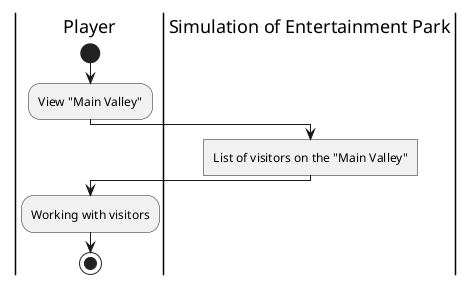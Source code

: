 @startuml view-valley-activity-diagram
skinparam ConditionEndStyle hline
|Player|
start
:View "Main Valley";
|Simulation of Entertainment Park|
:List of visitors on the "Main Valley"]
|Player|
:Working with visitors;
stop
@enduml